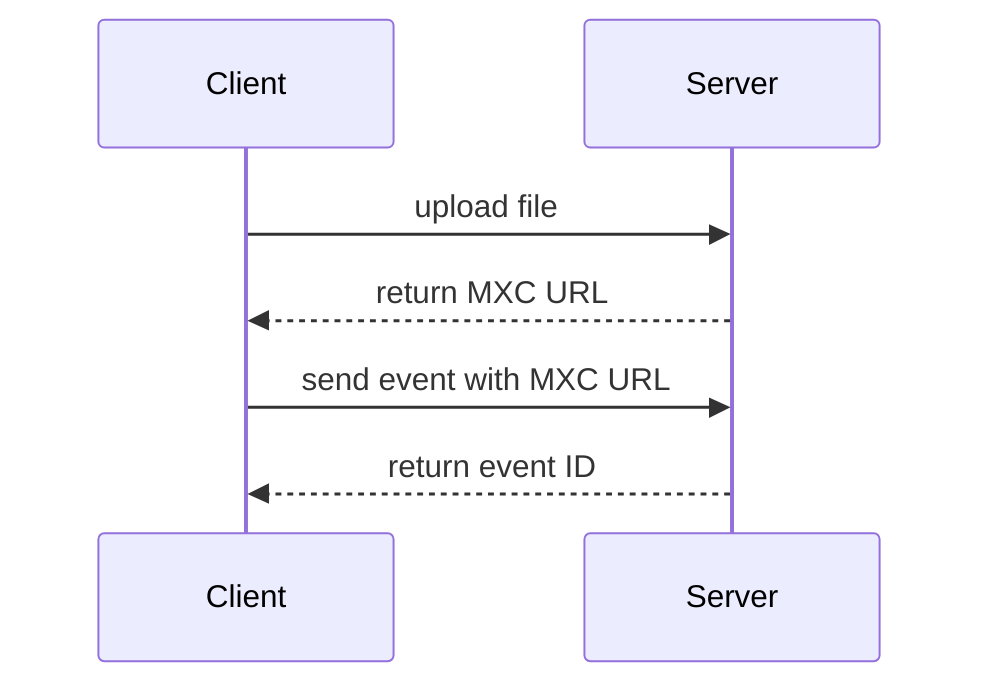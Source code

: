 sequenceDiagram
  participant C as Client
  participant S as Server
  C->>S: upload file
  S-->>C: return MXC URL
  C->>S: send event with MXC URL
  S-->>C: return event ID